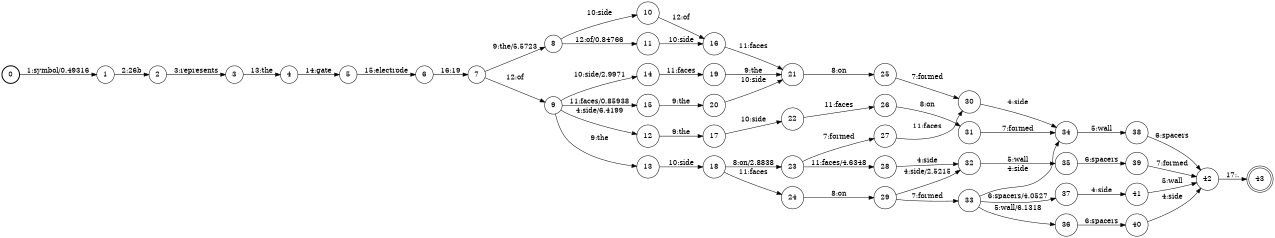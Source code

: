 digraph FST {
rankdir = LR;
size = "8.5,11";
label = "";
center = 1;
orientation = Portrait;
ranksep = "0.4";
nodesep = "0.25";
0 [label = "0", shape = circle, style = bold, fontsize = 14]
	0 -> 1 [label = "1:symbol/0.49316", fontsize = 14];
1 [label = "1", shape = circle, style = solid, fontsize = 14]
	1 -> 2 [label = "2:26b", fontsize = 14];
2 [label = "2", shape = circle, style = solid, fontsize = 14]
	2 -> 3 [label = "3:represents", fontsize = 14];
3 [label = "3", shape = circle, style = solid, fontsize = 14]
	3 -> 4 [label = "13:the", fontsize = 14];
4 [label = "4", shape = circle, style = solid, fontsize = 14]
	4 -> 5 [label = "14:gate", fontsize = 14];
5 [label = "5", shape = circle, style = solid, fontsize = 14]
	5 -> 6 [label = "15:electrode", fontsize = 14];
6 [label = "6", shape = circle, style = solid, fontsize = 14]
	6 -> 7 [label = "16:19", fontsize = 14];
7 [label = "7", shape = circle, style = solid, fontsize = 14]
	7 -> 9 [label = "12:of", fontsize = 14];
	7 -> 8 [label = "9:the/5.5723", fontsize = 14];
8 [label = "8", shape = circle, style = solid, fontsize = 14]
	8 -> 10 [label = "10:side", fontsize = 14];
	8 -> 11 [label = "12:of/0.84766", fontsize = 14];
9 [label = "9", shape = circle, style = solid, fontsize = 14]
	9 -> 12 [label = "4:side/6.4199", fontsize = 14];
	9 -> 14 [label = "10:side/2.9971", fontsize = 14];
	9 -> 15 [label = "11:faces/0.85938", fontsize = 14];
	9 -> 13 [label = "9:the", fontsize = 14];
10 [label = "10", shape = circle, style = solid, fontsize = 14]
	10 -> 16 [label = "12:of", fontsize = 14];
11 [label = "11", shape = circle, style = solid, fontsize = 14]
	11 -> 16 [label = "10:side", fontsize = 14];
12 [label = "12", shape = circle, style = solid, fontsize = 14]
	12 -> 17 [label = "9:the", fontsize = 14];
13 [label = "13", shape = circle, style = solid, fontsize = 14]
	13 -> 18 [label = "10:side", fontsize = 14];
14 [label = "14", shape = circle, style = solid, fontsize = 14]
	14 -> 19 [label = "11:faces", fontsize = 14];
15 [label = "15", shape = circle, style = solid, fontsize = 14]
	15 -> 20 [label = "9:the", fontsize = 14];
16 [label = "16", shape = circle, style = solid, fontsize = 14]
	16 -> 21 [label = "11:faces", fontsize = 14];
17 [label = "17", shape = circle, style = solid, fontsize = 14]
	17 -> 22 [label = "10:side", fontsize = 14];
18 [label = "18", shape = circle, style = solid, fontsize = 14]
	18 -> 23 [label = "8:on/2.8838", fontsize = 14];
	18 -> 24 [label = "11:faces", fontsize = 14];
19 [label = "19", shape = circle, style = solid, fontsize = 14]
	19 -> 21 [label = "9:the", fontsize = 14];
20 [label = "20", shape = circle, style = solid, fontsize = 14]
	20 -> 21 [label = "10:side", fontsize = 14];
21 [label = "21", shape = circle, style = solid, fontsize = 14]
	21 -> 25 [label = "8:on", fontsize = 14];
22 [label = "22", shape = circle, style = solid, fontsize = 14]
	22 -> 26 [label = "11:faces", fontsize = 14];
23 [label = "23", shape = circle, style = solid, fontsize = 14]
	23 -> 27 [label = "7:formed", fontsize = 14];
	23 -> 28 [label = "11:faces/4.6348", fontsize = 14];
24 [label = "24", shape = circle, style = solid, fontsize = 14]
	24 -> 29 [label = "8:on", fontsize = 14];
25 [label = "25", shape = circle, style = solid, fontsize = 14]
	25 -> 30 [label = "7:formed", fontsize = 14];
26 [label = "26", shape = circle, style = solid, fontsize = 14]
	26 -> 31 [label = "8:on", fontsize = 14];
27 [label = "27", shape = circle, style = solid, fontsize = 14]
	27 -> 30 [label = "11:faces", fontsize = 14];
28 [label = "28", shape = circle, style = solid, fontsize = 14]
	28 -> 32 [label = "4:side", fontsize = 14];
29 [label = "29", shape = circle, style = solid, fontsize = 14]
	29 -> 33 [label = "7:formed", fontsize = 14];
	29 -> 32 [label = "4:side/2.5215", fontsize = 14];
30 [label = "30", shape = circle, style = solid, fontsize = 14]
	30 -> 34 [label = "4:side", fontsize = 14];
31 [label = "31", shape = circle, style = solid, fontsize = 14]
	31 -> 34 [label = "7:formed", fontsize = 14];
32 [label = "32", shape = circle, style = solid, fontsize = 14]
	32 -> 35 [label = "5:wall", fontsize = 14];
33 [label = "33", shape = circle, style = solid, fontsize = 14]
	33 -> 36 [label = "5:wall/6.1318", fontsize = 14];
	33 -> 37 [label = "6:spacers/4.0527", fontsize = 14];
	33 -> 34 [label = "4:side", fontsize = 14];
34 [label = "34", shape = circle, style = solid, fontsize = 14]
	34 -> 38 [label = "5:wall", fontsize = 14];
35 [label = "35", shape = circle, style = solid, fontsize = 14]
	35 -> 39 [label = "6:spacers", fontsize = 14];
36 [label = "36", shape = circle, style = solid, fontsize = 14]
	36 -> 40 [label = "6:spacers", fontsize = 14];
37 [label = "37", shape = circle, style = solid, fontsize = 14]
	37 -> 41 [label = "4:side", fontsize = 14];
38 [label = "38", shape = circle, style = solid, fontsize = 14]
	38 -> 42 [label = "6:spacers", fontsize = 14];
39 [label = "39", shape = circle, style = solid, fontsize = 14]
	39 -> 42 [label = "7:formed", fontsize = 14];
40 [label = "40", shape = circle, style = solid, fontsize = 14]
	40 -> 42 [label = "4:side", fontsize = 14];
41 [label = "41", shape = circle, style = solid, fontsize = 14]
	41 -> 42 [label = "5:wall", fontsize = 14];
42 [label = "42", shape = circle, style = solid, fontsize = 14]
	42 -> 43 [label = "17:.", fontsize = 14];
43 [label = "43", shape = doublecircle, style = solid, fontsize = 14]
}
